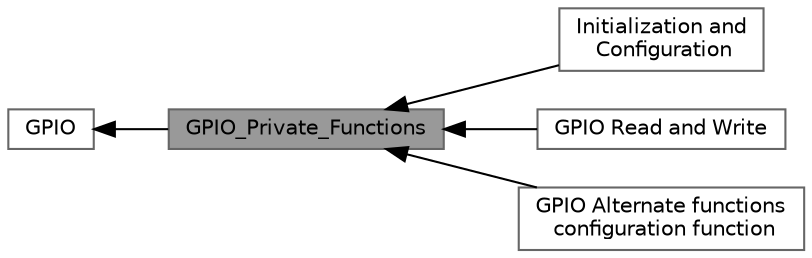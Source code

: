 digraph "GPIO_Private_Functions"
{
 // LATEX_PDF_SIZE
  bgcolor="transparent";
  edge [fontname=Helvetica,fontsize=10,labelfontname=Helvetica,labelfontsize=10];
  node [fontname=Helvetica,fontsize=10,shape=box,height=0.2,width=0.4];
  rankdir=LR;
  Node2 [id="Node000002",label="GPIO",height=0.2,width=0.4,color="grey40", fillcolor="white", style="filled",URL="$group___g_p_i_o.html",tooltip="GPIO driver modules."];
  Node3 [id="Node000003",label="Initialization and\l Configuration",height=0.2,width=0.4,color="grey40", fillcolor="white", style="filled",URL="$group___g_p_i_o___group1.html",tooltip="Initialization and Configuration."];
  Node4 [id="Node000004",label="GPIO Read and Write",height=0.2,width=0.4,color="grey40", fillcolor="white", style="filled",URL="$group___g_p_i_o___group2.html",tooltip="GPIO Read and Write."];
  Node5 [id="Node000005",label="GPIO Alternate functions\l configuration function",height=0.2,width=0.4,color="grey40", fillcolor="white", style="filled",URL="$group___g_p_i_o___group3.html",tooltip="GPIO Alternate functions configuration function."];
  Node1 [id="Node000001",label="GPIO_Private_Functions",height=0.2,width=0.4,color="gray40", fillcolor="grey60", style="filled", fontcolor="black",tooltip=" "];
  Node2->Node1 [shape=plaintext, dir="back", style="solid"];
  Node1->Node3 [shape=plaintext, dir="back", style="solid"];
  Node1->Node4 [shape=plaintext, dir="back", style="solid"];
  Node1->Node5 [shape=plaintext, dir="back", style="solid"];
}
